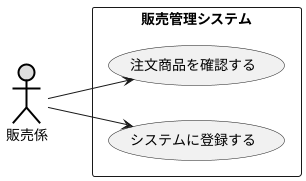 @startuml 盛岡商事_販売管理システム
left to right direction

actor 販売係#DDDDDD;line:black;line.bold;

rectangle 販売管理システム{
    usecase 注文商品を確認する
    usecase システムに登録する
}
販売係 --> 注文商品を確認する
販売係 --> システムに登録する
@enduml